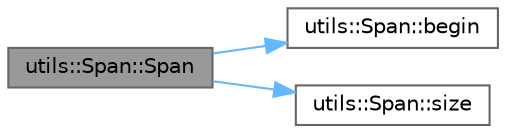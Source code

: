 digraph "utils::Span::Span"
{
 // LATEX_PDF_SIZE
  bgcolor="transparent";
  edge [fontname=Helvetica,fontsize=10,labelfontname=Helvetica,labelfontsize=10];
  node [fontname=Helvetica,fontsize=10,shape=box,height=0.2,width=0.4];
  rankdir="LR";
  Node1 [id="Node000001",label="utils::Span::Span",height=0.2,width=0.4,color="gray40", fillcolor="grey60", style="filled", fontcolor="black",tooltip="Constructs a span from an initializer list."];
  Node1 -> Node2 [id="edge1_Node000001_Node000002",color="steelblue1",style="solid",tooltip=" "];
  Node2 [id="Node000002",label="utils::Span::begin",height=0.2,width=0.4,color="grey40", fillcolor="white", style="filled",URL="$classutils_1_1_span.html#a0ed35c507baf7a965fd8dadd80f4fd1f",tooltip="Returns a pointer to the first element (for range-based for loops)."];
  Node1 -> Node3 [id="edge2_Node000001_Node000003",color="steelblue1",style="solid",tooltip=" "];
  Node3 [id="Node000003",label="utils::Span::size",height=0.2,width=0.4,color="grey40", fillcolor="white", style="filled",URL="$classutils_1_1_span.html#ad7faa040e9f2946faddf995e3c467237",tooltip="Returns the number of elements in the span."];
}
